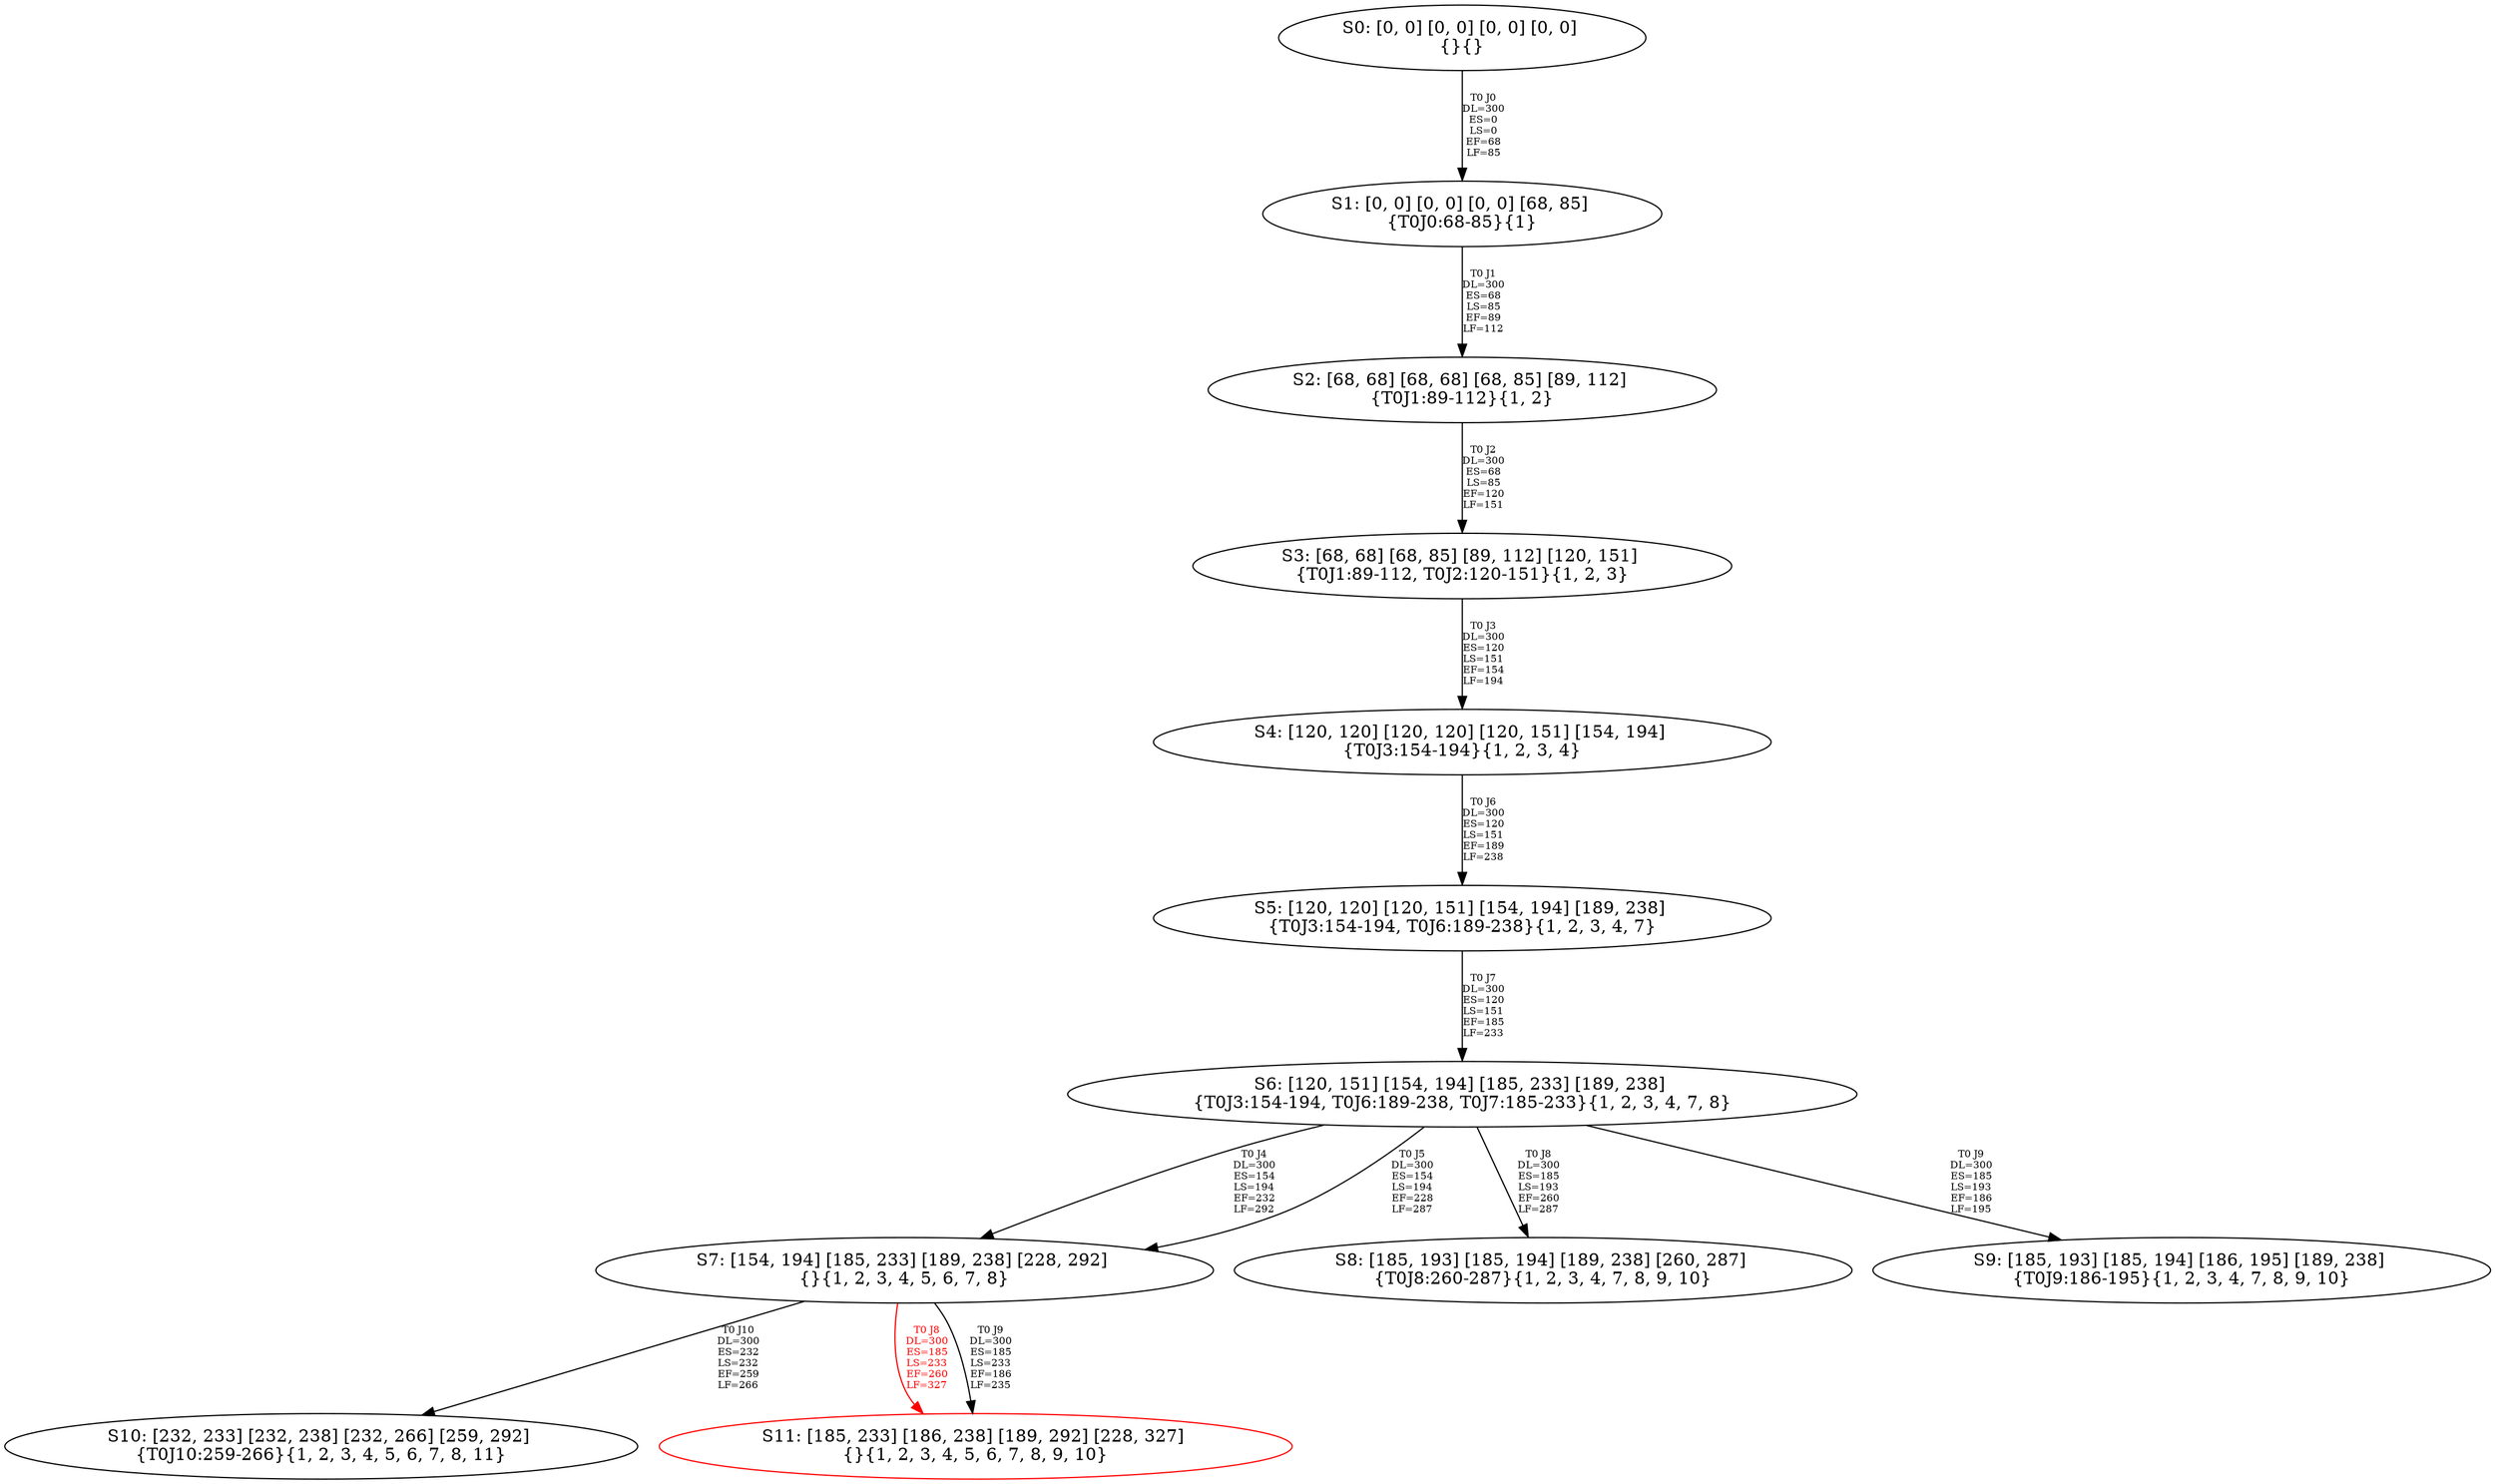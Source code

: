 digraph {
	S0[label="S0: [0, 0] [0, 0] [0, 0] [0, 0] \n{}{}"];
	S1[label="S1: [0, 0] [0, 0] [0, 0] [68, 85] \n{T0J0:68-85}{1}"];
	S2[label="S2: [68, 68] [68, 68] [68, 85] [89, 112] \n{T0J1:89-112}{1, 2}"];
	S3[label="S3: [68, 68] [68, 85] [89, 112] [120, 151] \n{T0J1:89-112, T0J2:120-151}{1, 2, 3}"];
	S4[label="S4: [120, 120] [120, 120] [120, 151] [154, 194] \n{T0J3:154-194}{1, 2, 3, 4}"];
	S5[label="S5: [120, 120] [120, 151] [154, 194] [189, 238] \n{T0J3:154-194, T0J6:189-238}{1, 2, 3, 4, 7}"];
	S6[label="S6: [120, 151] [154, 194] [185, 233] [189, 238] \n{T0J3:154-194, T0J6:189-238, T0J7:185-233}{1, 2, 3, 4, 7, 8}"];
	S7[label="S7: [154, 194] [185, 233] [189, 238] [228, 292] \n{}{1, 2, 3, 4, 5, 6, 7, 8}"];
	S8[label="S8: [185, 193] [185, 194] [189, 238] [260, 287] \n{T0J8:260-287}{1, 2, 3, 4, 7, 8, 9, 10}"];
	S9[label="S9: [185, 193] [185, 194] [186, 195] [189, 238] \n{T0J9:186-195}{1, 2, 3, 4, 7, 8, 9, 10}"];
	S10[label="S10: [232, 233] [232, 238] [232, 266] [259, 292] \n{T0J10:259-266}{1, 2, 3, 4, 5, 6, 7, 8, 11}"];
	S11[label="S11: [185, 233] [186, 238] [189, 292] [228, 327] \n{}{1, 2, 3, 4, 5, 6, 7, 8, 9, 10}"];
	S0 -> S1[label="T0 J0\nDL=300\nES=0\nLS=0\nEF=68\nLF=85",fontsize=8];
	S1 -> S2[label="T0 J1\nDL=300\nES=68\nLS=85\nEF=89\nLF=112",fontsize=8];
	S2 -> S3[label="T0 J2\nDL=300\nES=68\nLS=85\nEF=120\nLF=151",fontsize=8];
	S3 -> S4[label="T0 J3\nDL=300\nES=120\nLS=151\nEF=154\nLF=194",fontsize=8];
	S4 -> S5[label="T0 J6\nDL=300\nES=120\nLS=151\nEF=189\nLF=238",fontsize=8];
	S5 -> S6[label="T0 J7\nDL=300\nES=120\nLS=151\nEF=185\nLF=233",fontsize=8];
	S6 -> S7[label="T0 J4\nDL=300\nES=154\nLS=194\nEF=232\nLF=292",fontsize=8];
	S6 -> S7[label="T0 J5\nDL=300\nES=154\nLS=194\nEF=228\nLF=287",fontsize=8];
	S6 -> S8[label="T0 J8\nDL=300\nES=185\nLS=193\nEF=260\nLF=287",fontsize=8];
	S6 -> S9[label="T0 J9\nDL=300\nES=185\nLS=193\nEF=186\nLF=195",fontsize=8];
	S7 -> S11[label="T0 J8\nDL=300\nES=185\nLS=233\nEF=260\nLF=327",color=Red,fontcolor=Red,fontsize=8];
S11[color=Red];
	S7 -> S11[label="T0 J9\nDL=300\nES=185\nLS=233\nEF=186\nLF=235",fontsize=8];
	S7 -> S10[label="T0 J10\nDL=300\nES=232\nLS=232\nEF=259\nLF=266",fontsize=8];
}
